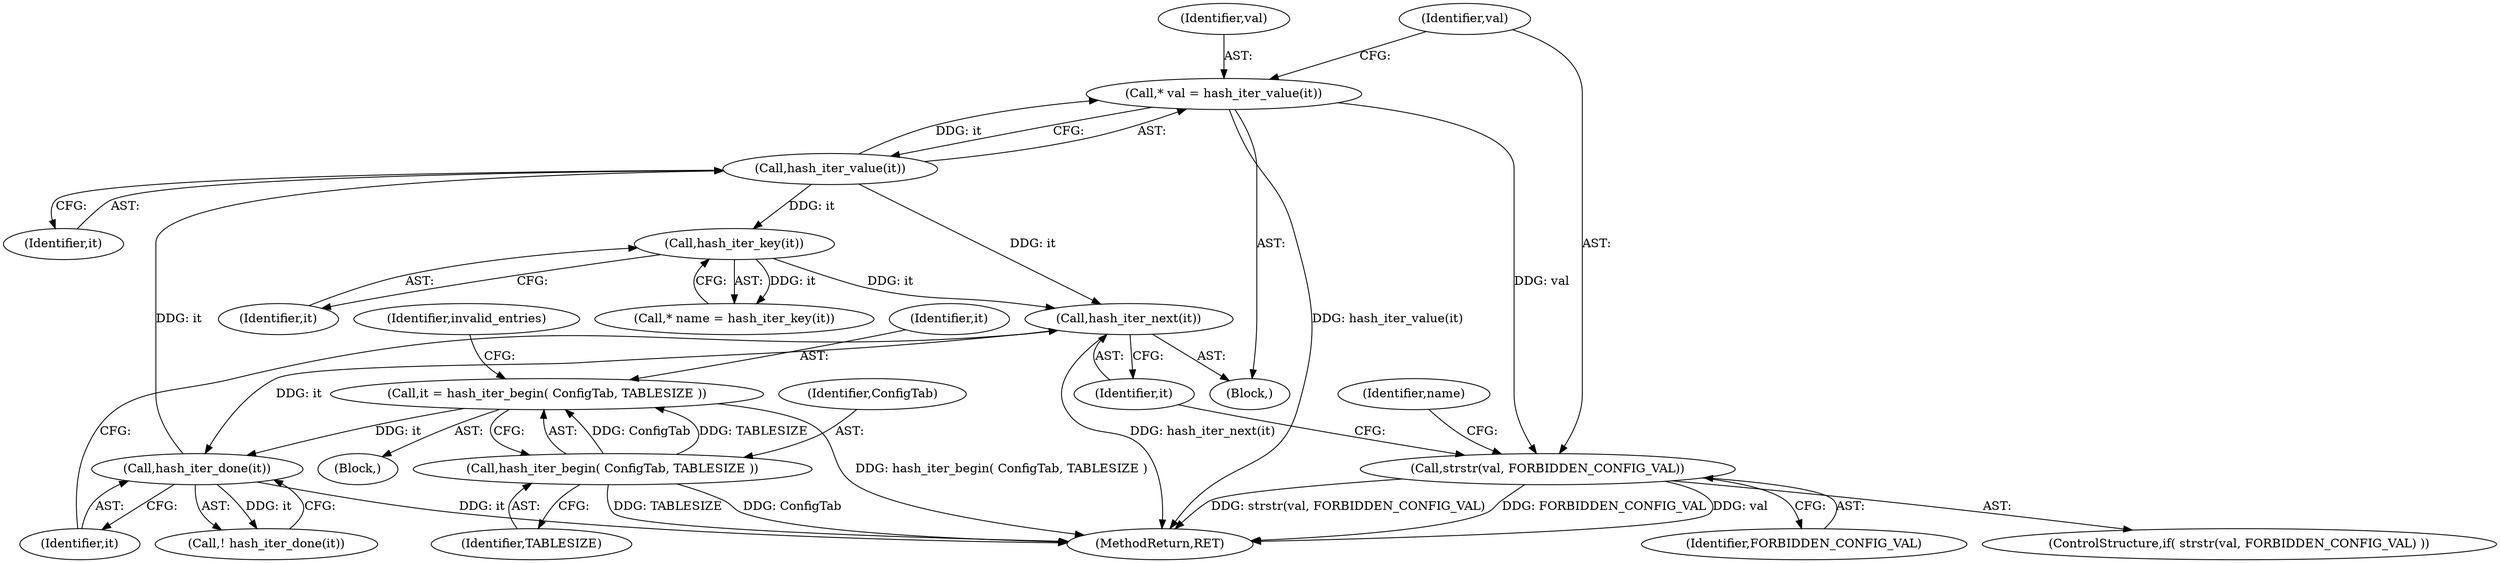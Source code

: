 digraph "0_htcondor_5e5571d1a431eb3c61977b6dd6ec90186ef79867_10@API" {
"1000129" [label="(Call,strstr(val, FORBIDDEN_CONFIG_VAL))"];
"1000124" [label="(Call,* val = hash_iter_value(it))"];
"1000126" [label="(Call,hash_iter_value(it))"];
"1000120" [label="(Call,hash_iter_done(it))"];
"1000104" [label="(Call,it = hash_iter_begin( ConfigTab, TABLESIZE ))"];
"1000106" [label="(Call,hash_iter_begin( ConfigTab, TABLESIZE ))"];
"1000154" [label="(Call,hash_iter_next(it))"];
"1000136" [label="(Call,hash_iter_key(it))"];
"1000124" [label="(Call,* val = hash_iter_value(it))"];
"1000122" [label="(Block,)"];
"1000131" [label="(Identifier,FORBIDDEN_CONFIG_VAL)"];
"1000136" [label="(Call,hash_iter_key(it))"];
"1000155" [label="(Identifier,it)"];
"1000119" [label="(Call,! hash_iter_done(it))"];
"1000111" [label="(Identifier,invalid_entries)"];
"1000108" [label="(Identifier,TABLESIZE)"];
"1000105" [label="(Identifier,it)"];
"1000129" [label="(Call,strstr(val, FORBIDDEN_CONFIG_VAL))"];
"1000176" [label="(MethodReturn,RET)"];
"1000137" [label="(Identifier,it)"];
"1000104" [label="(Call,it = hash_iter_begin( ConfigTab, TABLESIZE ))"];
"1000127" [label="(Identifier,it)"];
"1000130" [label="(Identifier,val)"];
"1000106" [label="(Call,hash_iter_begin( ConfigTab, TABLESIZE ))"];
"1000134" [label="(Call,* name = hash_iter_key(it))"];
"1000121" [label="(Identifier,it)"];
"1000102" [label="(Block,)"];
"1000154" [label="(Call,hash_iter_next(it))"];
"1000125" [label="(Identifier,val)"];
"1000135" [label="(Identifier,name)"];
"1000107" [label="(Identifier,ConfigTab)"];
"1000120" [label="(Call,hash_iter_done(it))"];
"1000126" [label="(Call,hash_iter_value(it))"];
"1000128" [label="(ControlStructure,if( strstr(val, FORBIDDEN_CONFIG_VAL) ))"];
"1000129" -> "1000128"  [label="AST: "];
"1000129" -> "1000131"  [label="CFG: "];
"1000130" -> "1000129"  [label="AST: "];
"1000131" -> "1000129"  [label="AST: "];
"1000135" -> "1000129"  [label="CFG: "];
"1000155" -> "1000129"  [label="CFG: "];
"1000129" -> "1000176"  [label="DDG: val"];
"1000129" -> "1000176"  [label="DDG: strstr(val, FORBIDDEN_CONFIG_VAL)"];
"1000129" -> "1000176"  [label="DDG: FORBIDDEN_CONFIG_VAL"];
"1000124" -> "1000129"  [label="DDG: val"];
"1000124" -> "1000122"  [label="AST: "];
"1000124" -> "1000126"  [label="CFG: "];
"1000125" -> "1000124"  [label="AST: "];
"1000126" -> "1000124"  [label="AST: "];
"1000130" -> "1000124"  [label="CFG: "];
"1000124" -> "1000176"  [label="DDG: hash_iter_value(it)"];
"1000126" -> "1000124"  [label="DDG: it"];
"1000126" -> "1000127"  [label="CFG: "];
"1000127" -> "1000126"  [label="AST: "];
"1000120" -> "1000126"  [label="DDG: it"];
"1000126" -> "1000136"  [label="DDG: it"];
"1000126" -> "1000154"  [label="DDG: it"];
"1000120" -> "1000119"  [label="AST: "];
"1000120" -> "1000121"  [label="CFG: "];
"1000121" -> "1000120"  [label="AST: "];
"1000119" -> "1000120"  [label="CFG: "];
"1000120" -> "1000176"  [label="DDG: it"];
"1000120" -> "1000119"  [label="DDG: it"];
"1000104" -> "1000120"  [label="DDG: it"];
"1000154" -> "1000120"  [label="DDG: it"];
"1000104" -> "1000102"  [label="AST: "];
"1000104" -> "1000106"  [label="CFG: "];
"1000105" -> "1000104"  [label="AST: "];
"1000106" -> "1000104"  [label="AST: "];
"1000111" -> "1000104"  [label="CFG: "];
"1000104" -> "1000176"  [label="DDG: hash_iter_begin( ConfigTab, TABLESIZE )"];
"1000106" -> "1000104"  [label="DDG: ConfigTab"];
"1000106" -> "1000104"  [label="DDG: TABLESIZE"];
"1000106" -> "1000108"  [label="CFG: "];
"1000107" -> "1000106"  [label="AST: "];
"1000108" -> "1000106"  [label="AST: "];
"1000106" -> "1000176"  [label="DDG: TABLESIZE"];
"1000106" -> "1000176"  [label="DDG: ConfigTab"];
"1000154" -> "1000122"  [label="AST: "];
"1000154" -> "1000155"  [label="CFG: "];
"1000155" -> "1000154"  [label="AST: "];
"1000121" -> "1000154"  [label="CFG: "];
"1000154" -> "1000176"  [label="DDG: hash_iter_next(it)"];
"1000136" -> "1000154"  [label="DDG: it"];
"1000136" -> "1000134"  [label="AST: "];
"1000136" -> "1000137"  [label="CFG: "];
"1000137" -> "1000136"  [label="AST: "];
"1000134" -> "1000136"  [label="CFG: "];
"1000136" -> "1000134"  [label="DDG: it"];
}
